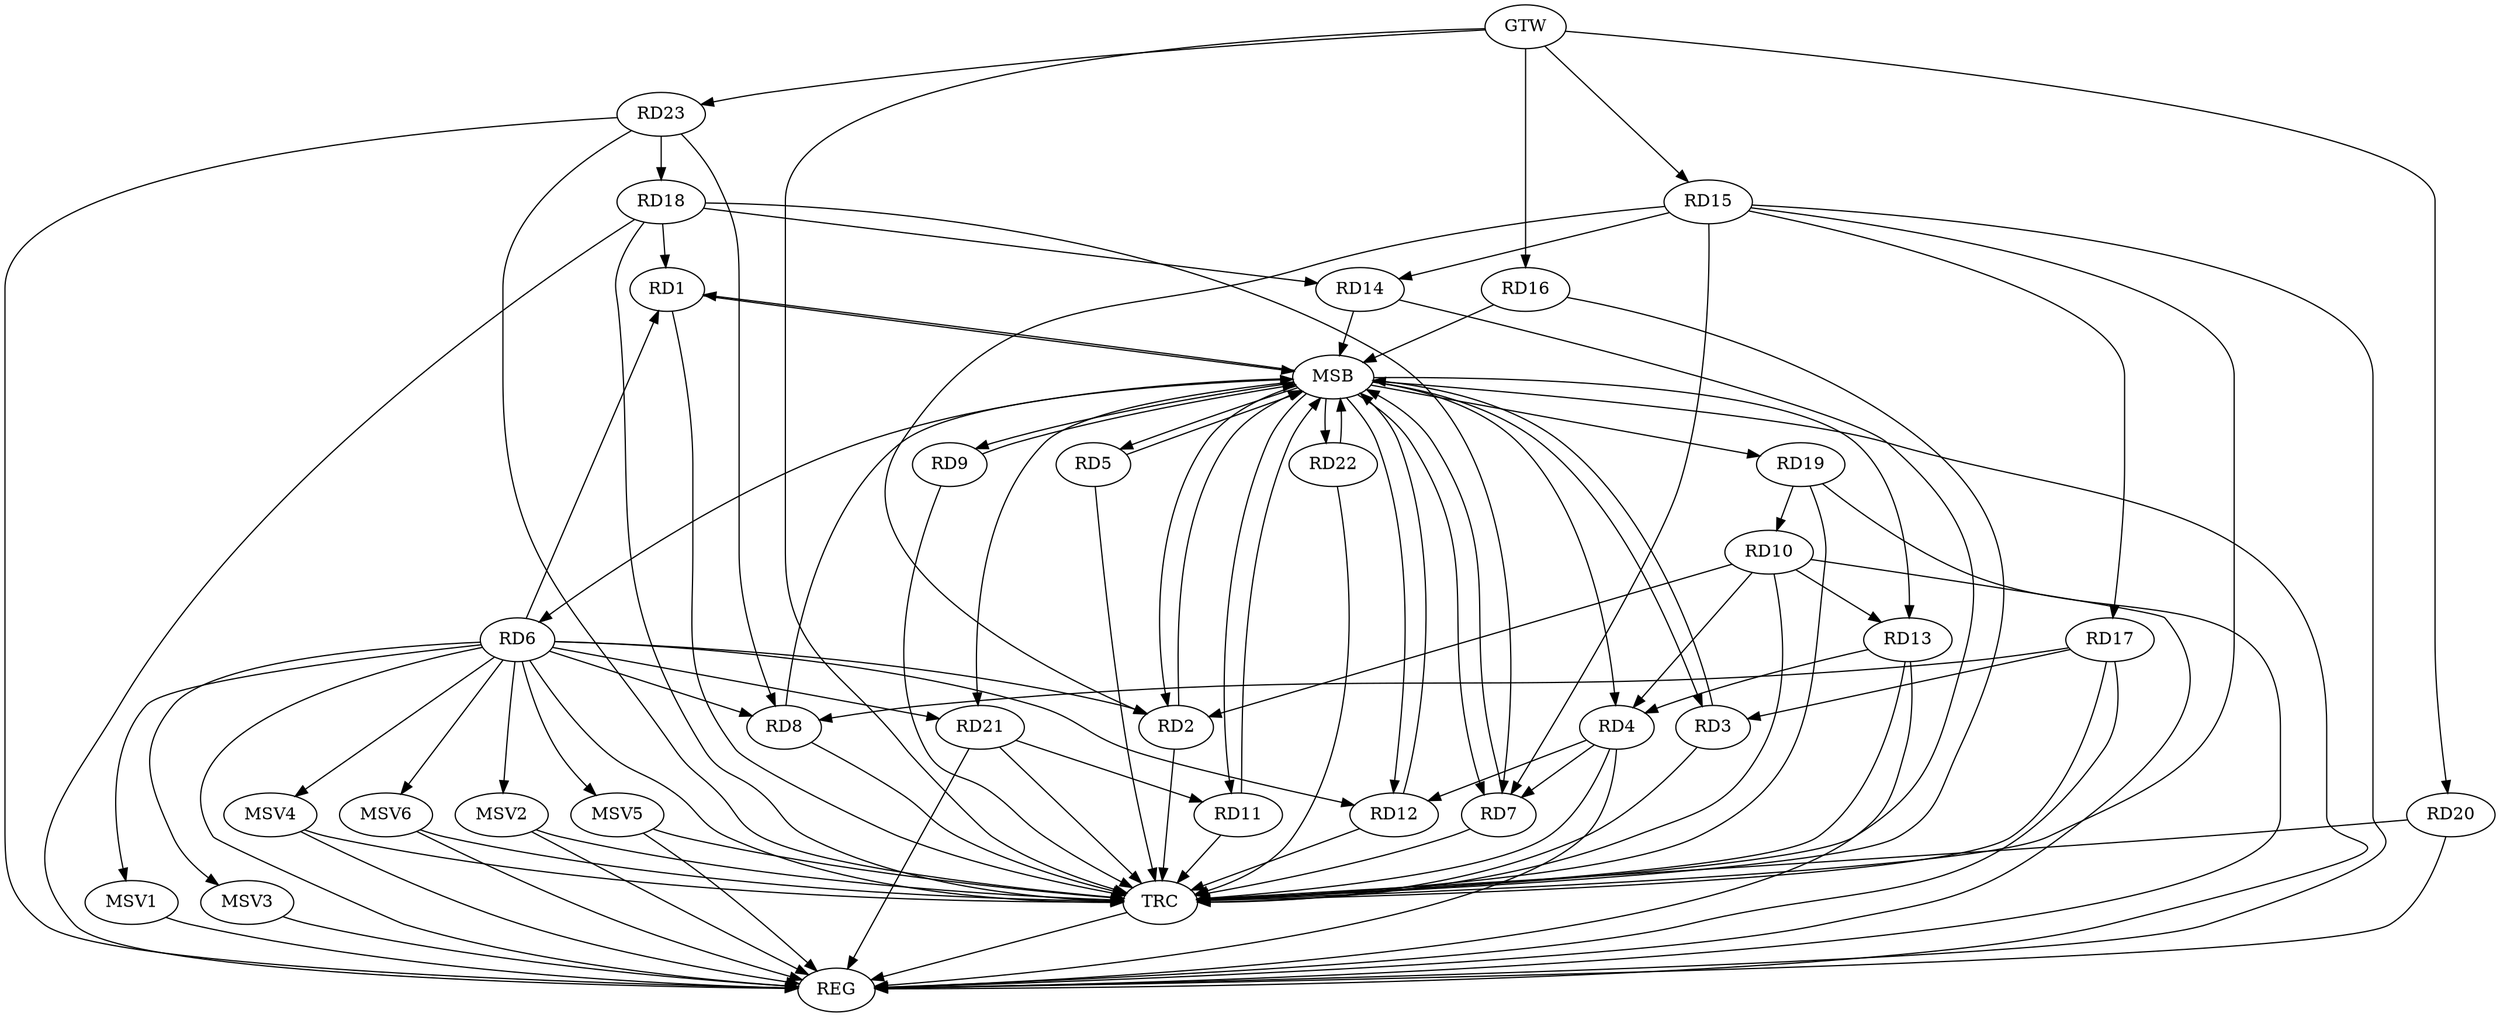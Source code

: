 strict digraph G {
  RD1 [ label="RD1" ];
  RD2 [ label="RD2" ];
  RD3 [ label="RD3" ];
  RD4 [ label="RD4" ];
  RD5 [ label="RD5" ];
  RD6 [ label="RD6" ];
  RD7 [ label="RD7" ];
  RD8 [ label="RD8" ];
  RD9 [ label="RD9" ];
  RD10 [ label="RD10" ];
  RD11 [ label="RD11" ];
  RD12 [ label="RD12" ];
  RD13 [ label="RD13" ];
  RD14 [ label="RD14" ];
  RD15 [ label="RD15" ];
  RD16 [ label="RD16" ];
  RD17 [ label="RD17" ];
  RD18 [ label="RD18" ];
  RD19 [ label="RD19" ];
  RD20 [ label="RD20" ];
  RD21 [ label="RD21" ];
  RD22 [ label="RD22" ];
  RD23 [ label="RD23" ];
  GTW [ label="GTW" ];
  REG [ label="REG" ];
  MSB [ label="MSB" ];
  TRC [ label="TRC" ];
  MSV1 [ label="MSV1" ];
  MSV2 [ label="MSV2" ];
  MSV3 [ label="MSV3" ];
  MSV4 [ label="MSV4" ];
  MSV5 [ label="MSV5" ];
  MSV6 [ label="MSV6" ];
  RD6 -> RD1;
  RD18 -> RD1;
  RD6 -> RD2;
  RD10 -> RD2;
  RD15 -> RD2;
  RD17 -> RD3;
  RD4 -> RD7;
  RD10 -> RD4;
  RD4 -> RD12;
  RD13 -> RD4;
  RD6 -> RD8;
  RD6 -> RD12;
  RD6 -> RD21;
  RD15 -> RD7;
  RD18 -> RD7;
  RD17 -> RD8;
  RD23 -> RD8;
  RD10 -> RD13;
  RD19 -> RD10;
  RD21 -> RD11;
  RD15 -> RD14;
  RD18 -> RD14;
  RD15 -> RD17;
  RD23 -> RD18;
  GTW -> RD15;
  GTW -> RD16;
  GTW -> RD20;
  GTW -> RD23;
  RD4 -> REG;
  RD6 -> REG;
  RD10 -> REG;
  RD13 -> REG;
  RD15 -> REG;
  RD17 -> REG;
  RD18 -> REG;
  RD19 -> REG;
  RD20 -> REG;
  RD21 -> REG;
  RD23 -> REG;
  RD1 -> MSB;
  MSB -> RD2;
  MSB -> RD3;
  MSB -> RD5;
  MSB -> RD19;
  MSB -> RD22;
  MSB -> REG;
  RD2 -> MSB;
  RD3 -> MSB;
  MSB -> RD7;
  RD5 -> MSB;
  MSB -> RD13;
  MSB -> RD21;
  RD7 -> MSB;
  RD8 -> MSB;
  RD9 -> MSB;
  MSB -> RD1;
  MSB -> RD4;
  RD11 -> MSB;
  MSB -> RD6;
  MSB -> RD9;
  MSB -> RD12;
  RD12 -> MSB;
  RD14 -> MSB;
  MSB -> RD11;
  RD16 -> MSB;
  RD22 -> MSB;
  RD1 -> TRC;
  RD2 -> TRC;
  RD3 -> TRC;
  RD4 -> TRC;
  RD5 -> TRC;
  RD6 -> TRC;
  RD7 -> TRC;
  RD8 -> TRC;
  RD9 -> TRC;
  RD10 -> TRC;
  RD11 -> TRC;
  RD12 -> TRC;
  RD13 -> TRC;
  RD14 -> TRC;
  RD15 -> TRC;
  RD16 -> TRC;
  RD17 -> TRC;
  RD18 -> TRC;
  RD19 -> TRC;
  RD20 -> TRC;
  RD21 -> TRC;
  RD22 -> TRC;
  RD23 -> TRC;
  GTW -> TRC;
  TRC -> REG;
  RD6 -> MSV1;
  MSV1 -> REG;
  RD6 -> MSV2;
  MSV2 -> REG;
  MSV2 -> TRC;
  RD6 -> MSV3;
  MSV3 -> REG;
  RD6 -> MSV4;
  RD6 -> MSV5;
  MSV4 -> REG;
  MSV4 -> TRC;
  MSV5 -> REG;
  MSV5 -> TRC;
  RD6 -> MSV6;
  MSV6 -> REG;
  MSV6 -> TRC;
}
